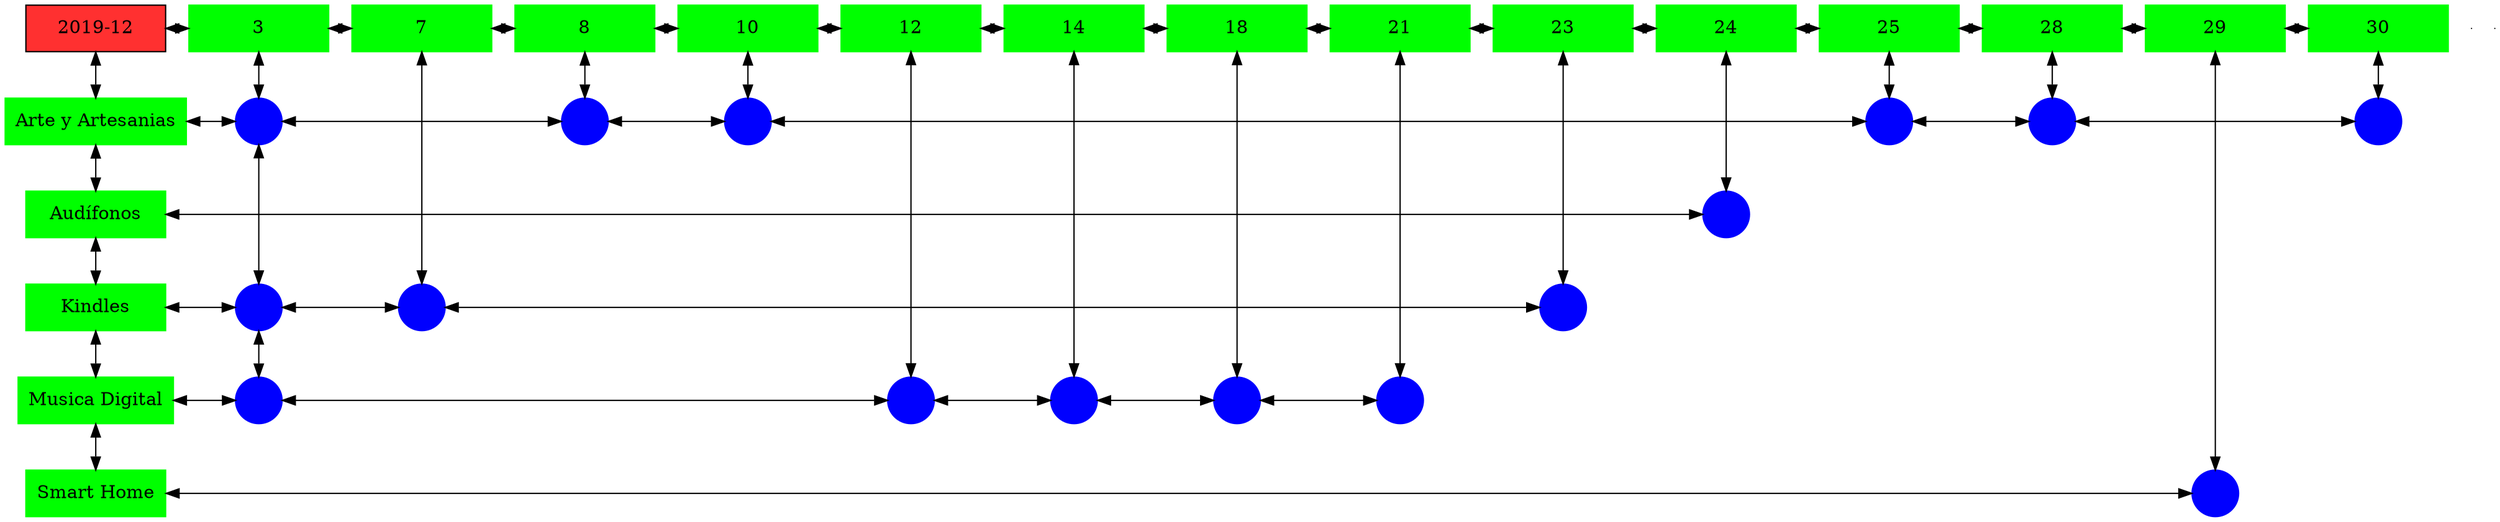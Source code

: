 digraph G{
node[shape="box"];
nodeMt[ label = "2019-12", width = 1.5, style = filled, fillcolor = firebrick1, group = 1 ];
e0[ shape = point, width = 0 ];
e1[ shape = point, width = 0 ];
node0xc001ee5040[label="3",color=green,style =filled,width = 1.5 group=3];
nodeMt->node0xc001ee5040[dir="both"];
{rank=same;nodeMt;node0xc001ee5040;}
node0xc001fa3400[label="7",color=green,style =filled,width = 1.5 group=7];
node0xc001ee5040->node0xc001fa3400[dir="both"];
{rank=same;node0xc001ee5040;node0xc001fa3400;}
node0xc00218e280[label="8",color=green,style =filled,width = 1.5 group=8];
node0xc001fa3400->node0xc00218e280[dir="both"];
{rank=same;node0xc001fa3400;node0xc00218e280;}
node0xc002294dc0[label="10",color=green,style =filled,width = 1.5 group=10];
node0xc00218e280->node0xc002294dc0[dir="both"];
{rank=same;node0xc00218e280;node0xc002294dc0;}
node0xc0021fca00[label="12",color=green,style =filled,width = 1.5 group=12];
node0xc002294dc0->node0xc0021fca00[dir="both"];
{rank=same;node0xc002294dc0;node0xc0021fca00;}
node0xc001e2d090[label="14",color=green,style =filled,width = 1.5 group=14];
node0xc0021fca00->node0xc001e2d090[dir="both"];
{rank=same;node0xc0021fca00;node0xc001e2d090;}
node0xc002294f00[label="18",color=green,style =filled,width = 1.5 group=18];
node0xc001e2d090->node0xc002294f00[dir="both"];
{rank=same;node0xc001e2d090;node0xc002294f00;}
node0xc002159bd0[label="21",color=green,style =filled,width = 1.5 group=21];
node0xc002294f00->node0xc002159bd0[dir="both"];
{rank=same;node0xc002294f00;node0xc002159bd0;}
node0xc001ff25f0[label="23",color=green,style =filled,width = 1.5 group=23];
node0xc002159bd0->node0xc001ff25f0[dir="both"];
{rank=same;node0xc002159bd0;node0xc001ff25f0;}
node0xc0022bc4b0[label="24",color=green,style =filled,width = 1.5 group=24];
node0xc001ff25f0->node0xc0022bc4b0[dir="both"];
{rank=same;node0xc001ff25f0;node0xc0022bc4b0;}
node0xc001e46320[label="25",color=green,style =filled,width = 1.5 group=25];
node0xc0022bc4b0->node0xc001e46320[dir="both"];
{rank=same;node0xc0022bc4b0;node0xc001e46320;}
node0xc001efb590[label="28",color=green,style =filled,width = 1.5 group=28];
node0xc001e46320->node0xc001efb590[dir="both"];
{rank=same;node0xc001e46320;node0xc001efb590;}
node0xc00209f1d0[label="29",color=green,style =filled,width = 1.5 group=29];
node0xc001efb590->node0xc00209f1d0[dir="both"];
{rank=same;node0xc001efb590;node0xc00209f1d0;}
node0xc0020f2870[label="30",color=green,style =filled,width = 1.5 group=30];
node0xc00209f1d0->node0xc0020f2870[dir="both"];
{rank=same;node0xc00209f1d0;node0xc0020f2870;}
node0xc001e462d0[label="Arte y Artesanias",color=green,style =filled width = 1.5 group=1];
node0xc001ee2a00[label="",color=blue,style =filled, width = 0.5 group=3 shape=circle];
node0xc001e462d0->node0xc001ee2a00[dir="both"];
{rank=same;node0xc001e462d0;node0xc001ee2a00;}
node0xc002185780[label="",color=blue,style =filled, width = 0.5 group=8 shape=circle];
node0xc001ee2a00->node0xc002185780[dir="both"];
{rank=same;node0xc002185780;node0xc001ee2a00;}
node0xc002298680[label="",color=blue,style =filled, width = 0.5 group=10 shape=circle];
node0xc002185780->node0xc002298680[dir="both"];
{rank=same;node0xc002298680;node0xc002185780;}
node0xc001e44400[label="",color=blue,style =filled, width = 0.5 group=25 shape=circle];
node0xc002298680->node0xc001e44400[dir="both"];
{rank=same;node0xc001e44400;node0xc002298680;}
node0xc001f00100[label="",color=blue,style =filled, width = 0.5 group=28 shape=circle];
node0xc001e44400->node0xc001f00100[dir="both"];
{rank=same;node0xc001f00100;node0xc001e44400;}
node0xc002287800[label="",color=blue,style =filled, width = 0.5 group=30 shape=circle];
node0xc001f00100->node0xc002287800[dir="both"];
{rank=same;node0xc002287800;node0xc001f00100;}
node0xc0022bc460[label="Audífonos",color=green,style =filled width = 1.5 group=1];
node0xc0022b1680[label="",color=blue,style =filled, width = 0.5 group=24 shape=circle];
node0xc0022bc460->node0xc0022b1680[dir="both"];
{rank=same;node0xc0022bc460;node0xc0022b1680;}
node0xc001fa33b0[label="Kindles",color=green,style =filled width = 1.5 group=1];
node0xc0020ea580[label="",color=blue,style =filled, width = 0.5 group=3 shape=circle];
node0xc001fa33b0->node0xc0020ea580[dir="both"];
{rank=same;node0xc001fa33b0;node0xc0020ea580;}
node0xc001f99600[label="",color=blue,style =filled, width = 0.5 group=7 shape=circle];
node0xc0020ea580->node0xc001f99600[dir="both"];
{rank=same;node0xc001f99600;node0xc0020ea580;}
node0xc001fddc00[label="",color=blue,style =filled, width = 0.5 group=23 shape=circle];
node0xc001f99600->node0xc001fddc00[dir="both"];
{rank=same;node0xc001fddc00;node0xc001f99600;}
node0xc001e2d040[label="Musica Digital",color=green,style =filled width = 1.5 group=1];
node0xc0020d8000[label="",color=blue,style =filled, width = 0.5 group=3 shape=circle];
node0xc001e2d040->node0xc0020d8000[dir="both"];
{rank=same;node0xc001e2d040;node0xc0020d8000;}
node0xc002202400[label="",color=blue,style =filled, width = 0.5 group=12 shape=circle];
node0xc0020d8000->node0xc002202400[dir="both"];
{rank=same;node0xc002202400;node0xc0020d8000;}
node0xc001e2a900[label="",color=blue,style =filled, width = 0.5 group=14 shape=circle];
node0xc002202400->node0xc001e2a900[dir="both"];
{rank=same;node0xc001e2a900;node0xc002202400;}
node0xc002298780[label="",color=blue,style =filled, width = 0.5 group=18 shape=circle];
node0xc001e2a900->node0xc002298780[dir="both"];
{rank=same;node0xc002298780;node0xc001e2a900;}
node0xc002157b80[label="",color=blue,style =filled, width = 0.5 group=21 shape=circle];
node0xc002298780->node0xc002157b80[dir="both"];
{rank=same;node0xc002157b80;node0xc002298780;}
node0xc00209f180[label="Smart Home",color=green,style =filled width = 1.5 group=1];
node0xc0020a6380[label="",color=blue,style =filled, width = 0.5 group=29 shape=circle];
node0xc00209f180->node0xc0020a6380[dir="both"];
{rank=same;node0xc00209f180;node0xc0020a6380;}
node0xc001ee5040->node0xc001ee2a00[dir="both"];
node0xc001ee2a00->node0xc0020ea580[dir="both"];
node0xc0020ea580->node0xc0020d8000[dir="both"];
node0xc001fa3400->node0xc001f99600[dir="both"];
node0xc00218e280->node0xc002185780[dir="both"];
node0xc002294dc0->node0xc002298680[dir="both"];
node0xc0021fca00->node0xc002202400[dir="both"];
node0xc001e2d090->node0xc001e2a900[dir="both"];
node0xc002294f00->node0xc002298780[dir="both"];
node0xc002159bd0->node0xc002157b80[dir="both"];
node0xc001ff25f0->node0xc001fddc00[dir="both"];
node0xc0022bc4b0->node0xc0022b1680[dir="both"];
node0xc001e46320->node0xc001e44400[dir="both"];
node0xc001efb590->node0xc001f00100[dir="both"];
node0xc00209f1d0->node0xc0020a6380[dir="both"];
node0xc0020f2870->node0xc002287800[dir="both"];
nodeMt->node0xc001e462d0[dir="both"];
node0xc001e462d0->node0xc0022bc460[dir="both"];
node0xc0022bc460->node0xc001fa33b0[dir="both"];
node0xc001fa33b0->node0xc001e2d040[dir="both"];
node0xc001e2d040->node0xc00209f180[dir="both"];
}
